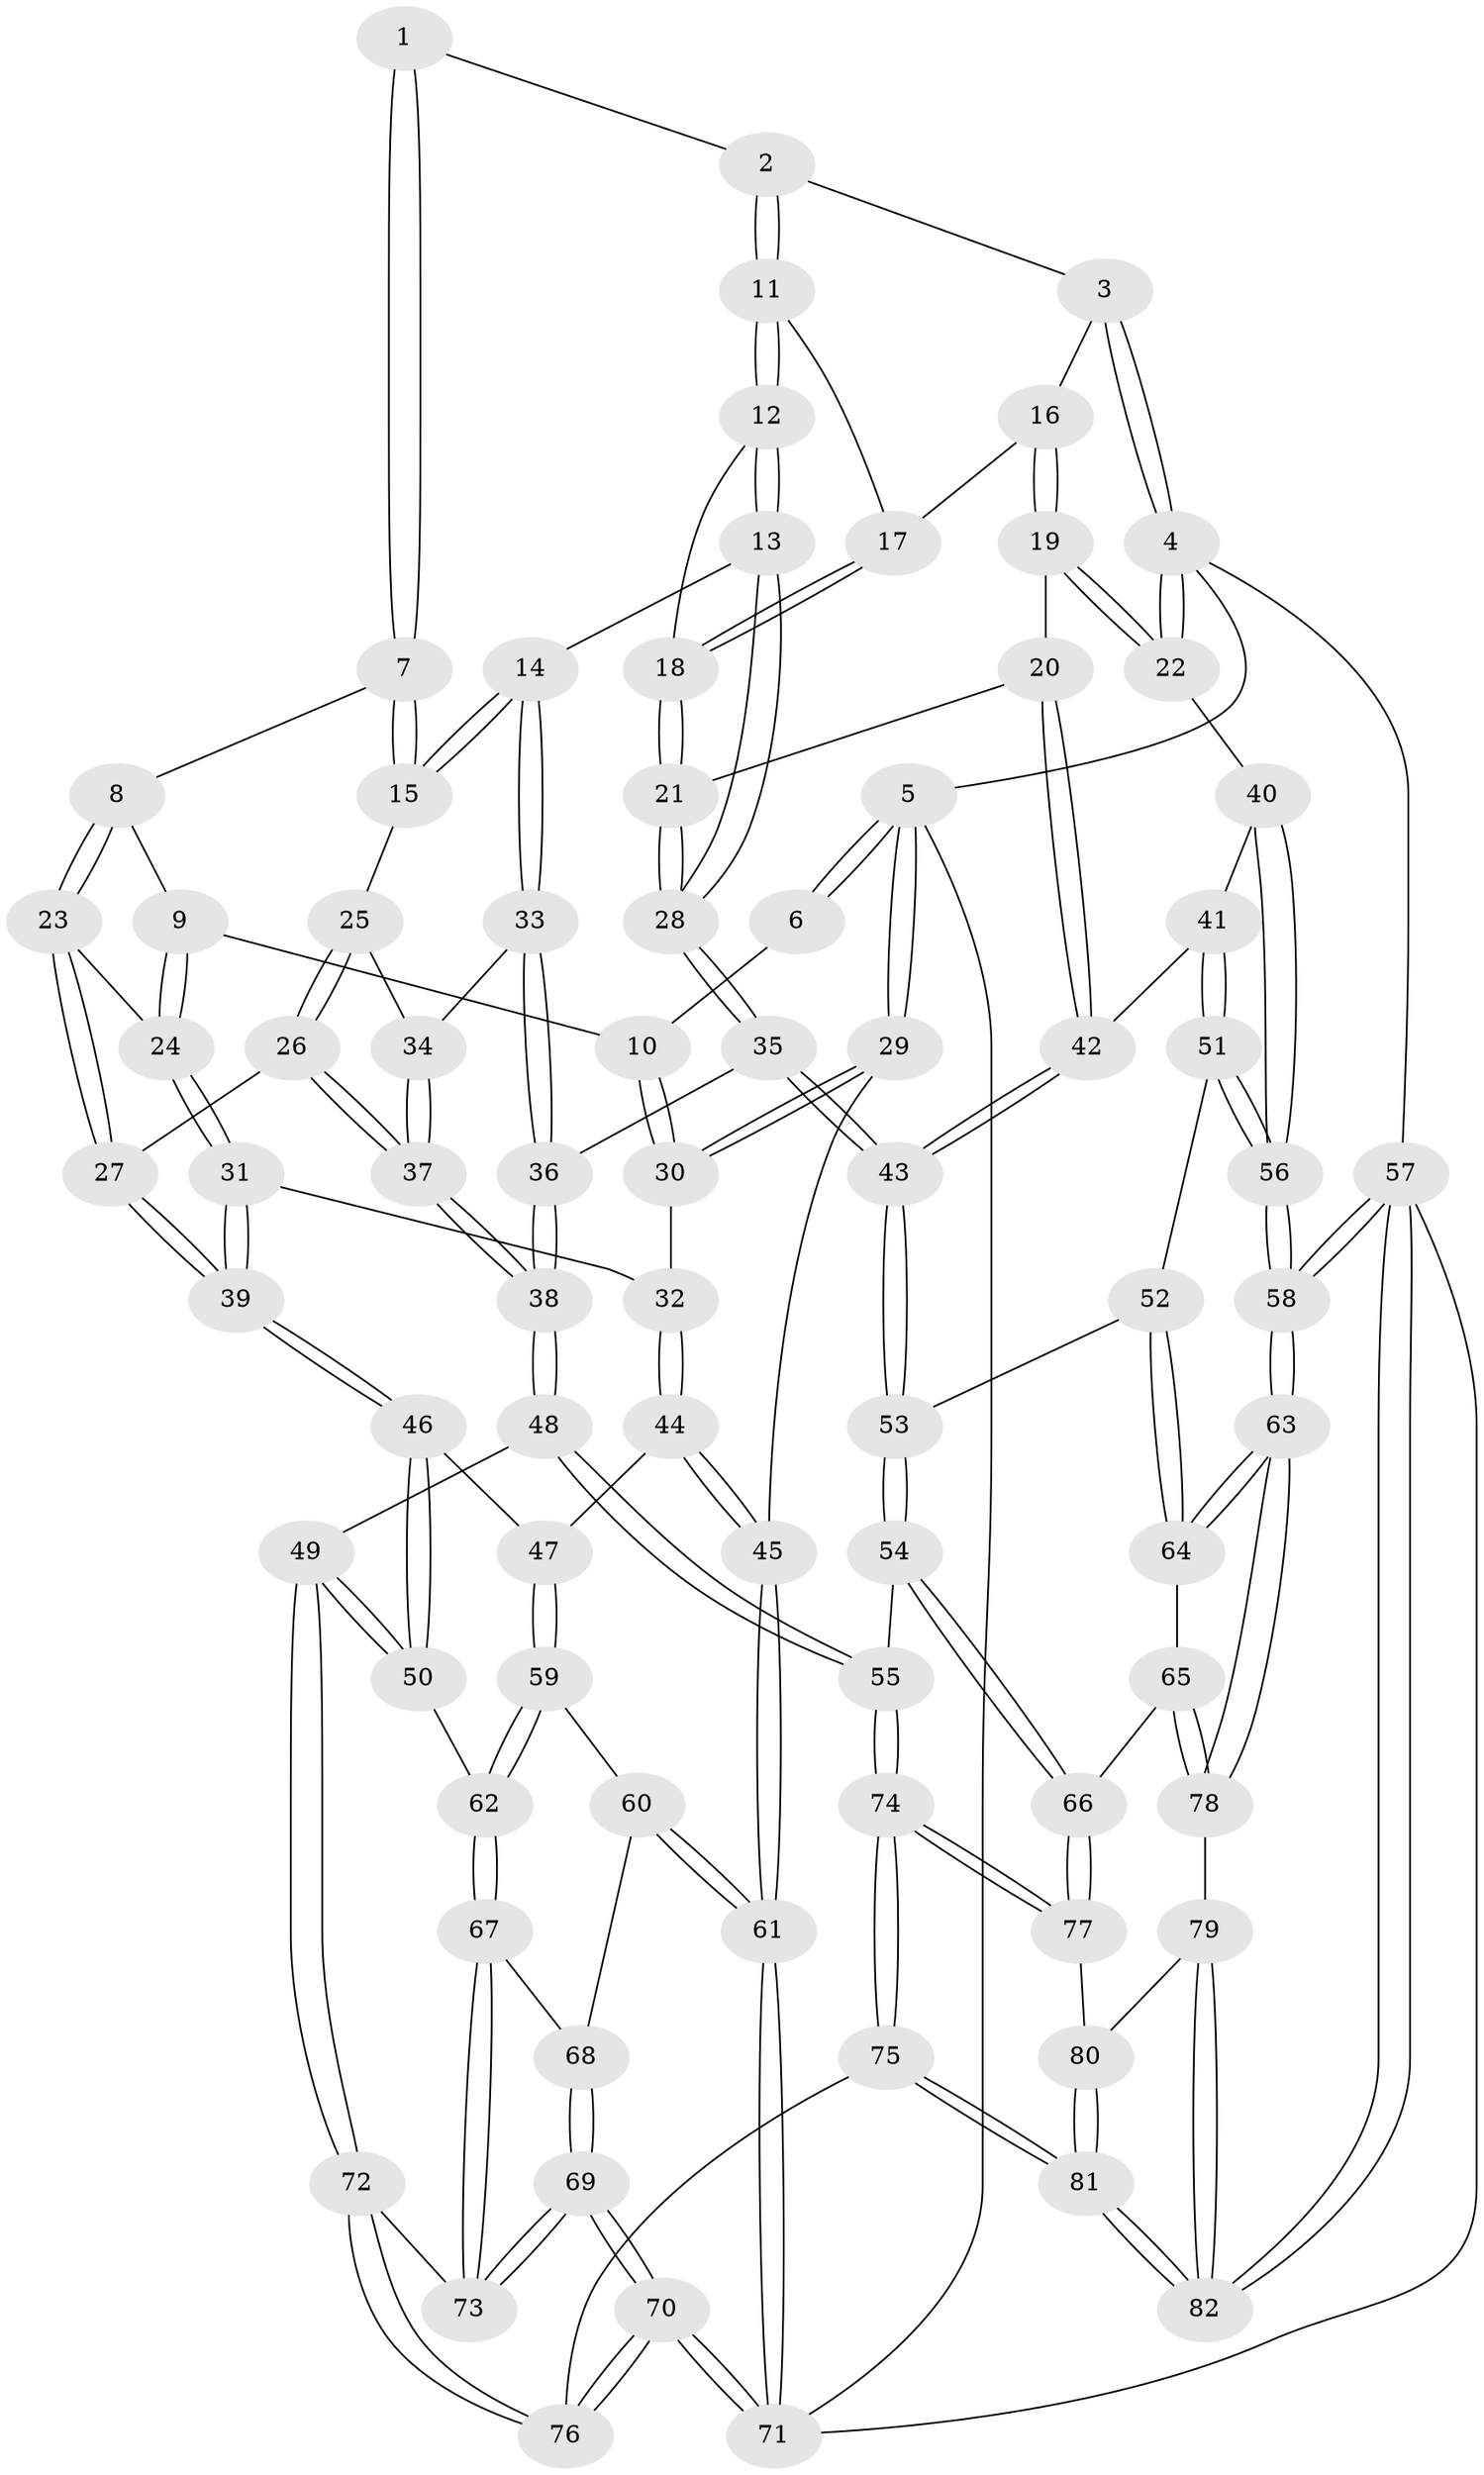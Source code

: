 // Generated by graph-tools (version 1.1) at 2025/38/03/09/25 02:38:35]
// undirected, 82 vertices, 202 edges
graph export_dot {
graph [start="1"]
  node [color=gray90,style=filled];
  1 [pos="+0.4527859889722178+0"];
  2 [pos="+0.5423520403944457+0"];
  3 [pos="+0.7004728889355665+0"];
  4 [pos="+1+0"];
  5 [pos="+0+0"];
  6 [pos="+0.17727171936988503+0"];
  7 [pos="+0.3594718070528833+0.19441662681031113"];
  8 [pos="+0.3553200087009715+0.19595929991543842"];
  9 [pos="+0.21272725033054882+0.20087775921704543"];
  10 [pos="+0.14183694919003603+0.17190806303014397"];
  11 [pos="+0.5714007355397231+0.1689468319161186"];
  12 [pos="+0.570355300855671+0.19340697836376497"];
  13 [pos="+0.5293061244297196+0.2688219747697745"];
  14 [pos="+0.52524879114624+0.2705916013349164"];
  15 [pos="+0.38808285995056957+0.22615035692660956"];
  16 [pos="+0.8016314329146258+0.17297860258902914"];
  17 [pos="+0.7658434204535357+0.19036908166908462"];
  18 [pos="+0.6811681844904592+0.25305988965413545"];
  19 [pos="+0.8450044667447734+0.21032132360100764"];
  20 [pos="+0.800631284082967+0.34216495687651205"];
  21 [pos="+0.6817333170307563+0.3501992765814417"];
  22 [pos="+1+0.20893701079566035"];
  23 [pos="+0.282916737617586+0.3486291323348493"];
  24 [pos="+0.26361765326145775+0.34144471916843"];
  25 [pos="+0.3861716008206472+0.3090891796087414"];
  26 [pos="+0.3315233814783435+0.39251998101178404"];
  27 [pos="+0.3255162513539492+0.39342031260188975"];
  28 [pos="+0.647406290439484+0.3776845144197804"];
  29 [pos="+0+0.23759152913216075"];
  30 [pos="+0.07446098329996557+0.23580928867269796"];
  31 [pos="+0.1515305254919491+0.37030450441339396"];
  32 [pos="+0.12385265177986375+0.3672677133681397"];
  33 [pos="+0.510310034630753+0.2968753010116283"];
  34 [pos="+0.46572295345564657+0.34473570780114643"];
  35 [pos="+0.6454373683058914+0.385823055047294"];
  36 [pos="+0.5472074753165151+0.45689996978173675"];
  37 [pos="+0.43954823721864095+0.4273474059203268"];
  38 [pos="+0.4986031963093048+0.5110102823974406"];
  39 [pos="+0.2748034869677701+0.49082019945003313"];
  40 [pos="+1+0.35601810930785527"];
  41 [pos="+0.9302927516323537+0.42382589547630917"];
  42 [pos="+0.8453376050712467+0.4228247376137089"];
  43 [pos="+0.7546088453929759+0.5608874136704886"];
  44 [pos="+0.047197444516738095+0.5305506733848973"];
  45 [pos="+0+0.54783424918195"];
  46 [pos="+0.2654842856438448+0.5544480491047408"];
  47 [pos="+0.05796635282691318+0.5370322117967462"];
  48 [pos="+0.49428415163544137+0.6387013710832089"];
  49 [pos="+0.4301430119051417+0.6639437861009283"];
  50 [pos="+0.3373375287429607+0.638640855550326"];
  51 [pos="+0.9008326164198999+0.6230589040897073"];
  52 [pos="+0.8982136683993823+0.6246358287391809"];
  53 [pos="+0.7514335488149888+0.5888192095329571"];
  54 [pos="+0.7226115063547914+0.6150540558965016"];
  55 [pos="+0.5954244230976873+0.6719967421586421"];
  56 [pos="+1+0.5177574579946772"];
  57 [pos="+1+1"];
  58 [pos="+1+0.8373659068943314"];
  59 [pos="+0.11800074949807293+0.6964262840552766"];
  60 [pos="+0.11035032964697929+0.7187062112800332"];
  61 [pos="+0+1"];
  62 [pos="+0.27388084531393275+0.6851343098538137"];
  63 [pos="+1+0.8121246270803812"];
  64 [pos="+0.9135468443058296+0.684508606277135"];
  65 [pos="+0.8570469135175521+0.8022354167374806"];
  66 [pos="+0.8410739375714947+0.8124376331844346"];
  67 [pos="+0.2262108420350826+0.776022400392695"];
  68 [pos="+0.14283657569293534+0.7516212330299885"];
  69 [pos="+0.19073927828581438+0.9991868782763713"];
  70 [pos="+0.1249202954929499+1"];
  71 [pos="+0+1"];
  72 [pos="+0.42184822318820486+0.703274209282154"];
  73 [pos="+0.2047378622995823+0.9641266512662509"];
  74 [pos="+0.6714600370510024+0.928227711968992"];
  75 [pos="+0.6341163674604238+1"];
  76 [pos="+0.45890121236439146+1"];
  77 [pos="+0.8362905167030497+0.822525005774123"];
  78 [pos="+1+0.8128328290454513"];
  79 [pos="+0.9260175633099478+0.89820674013856"];
  80 [pos="+0.8995098931859835+0.8951123970010851"];
  81 [pos="+0.7628546423978637+1"];
  82 [pos="+1+1"];
  1 -- 2;
  1 -- 7;
  1 -- 7;
  2 -- 3;
  2 -- 11;
  2 -- 11;
  3 -- 4;
  3 -- 4;
  3 -- 16;
  4 -- 5;
  4 -- 22;
  4 -- 22;
  4 -- 57;
  5 -- 6;
  5 -- 6;
  5 -- 29;
  5 -- 29;
  5 -- 71;
  6 -- 10;
  7 -- 8;
  7 -- 15;
  7 -- 15;
  8 -- 9;
  8 -- 23;
  8 -- 23;
  9 -- 10;
  9 -- 24;
  9 -- 24;
  10 -- 30;
  10 -- 30;
  11 -- 12;
  11 -- 12;
  11 -- 17;
  12 -- 13;
  12 -- 13;
  12 -- 18;
  13 -- 14;
  13 -- 28;
  13 -- 28;
  14 -- 15;
  14 -- 15;
  14 -- 33;
  14 -- 33;
  15 -- 25;
  16 -- 17;
  16 -- 19;
  16 -- 19;
  17 -- 18;
  17 -- 18;
  18 -- 21;
  18 -- 21;
  19 -- 20;
  19 -- 22;
  19 -- 22;
  20 -- 21;
  20 -- 42;
  20 -- 42;
  21 -- 28;
  21 -- 28;
  22 -- 40;
  23 -- 24;
  23 -- 27;
  23 -- 27;
  24 -- 31;
  24 -- 31;
  25 -- 26;
  25 -- 26;
  25 -- 34;
  26 -- 27;
  26 -- 37;
  26 -- 37;
  27 -- 39;
  27 -- 39;
  28 -- 35;
  28 -- 35;
  29 -- 30;
  29 -- 30;
  29 -- 45;
  30 -- 32;
  31 -- 32;
  31 -- 39;
  31 -- 39;
  32 -- 44;
  32 -- 44;
  33 -- 34;
  33 -- 36;
  33 -- 36;
  34 -- 37;
  34 -- 37;
  35 -- 36;
  35 -- 43;
  35 -- 43;
  36 -- 38;
  36 -- 38;
  37 -- 38;
  37 -- 38;
  38 -- 48;
  38 -- 48;
  39 -- 46;
  39 -- 46;
  40 -- 41;
  40 -- 56;
  40 -- 56;
  41 -- 42;
  41 -- 51;
  41 -- 51;
  42 -- 43;
  42 -- 43;
  43 -- 53;
  43 -- 53;
  44 -- 45;
  44 -- 45;
  44 -- 47;
  45 -- 61;
  45 -- 61;
  46 -- 47;
  46 -- 50;
  46 -- 50;
  47 -- 59;
  47 -- 59;
  48 -- 49;
  48 -- 55;
  48 -- 55;
  49 -- 50;
  49 -- 50;
  49 -- 72;
  49 -- 72;
  50 -- 62;
  51 -- 52;
  51 -- 56;
  51 -- 56;
  52 -- 53;
  52 -- 64;
  52 -- 64;
  53 -- 54;
  53 -- 54;
  54 -- 55;
  54 -- 66;
  54 -- 66;
  55 -- 74;
  55 -- 74;
  56 -- 58;
  56 -- 58;
  57 -- 58;
  57 -- 58;
  57 -- 82;
  57 -- 82;
  57 -- 71;
  58 -- 63;
  58 -- 63;
  59 -- 60;
  59 -- 62;
  59 -- 62;
  60 -- 61;
  60 -- 61;
  60 -- 68;
  61 -- 71;
  61 -- 71;
  62 -- 67;
  62 -- 67;
  63 -- 64;
  63 -- 64;
  63 -- 78;
  63 -- 78;
  64 -- 65;
  65 -- 66;
  65 -- 78;
  65 -- 78;
  66 -- 77;
  66 -- 77;
  67 -- 68;
  67 -- 73;
  67 -- 73;
  68 -- 69;
  68 -- 69;
  69 -- 70;
  69 -- 70;
  69 -- 73;
  69 -- 73;
  70 -- 71;
  70 -- 71;
  70 -- 76;
  70 -- 76;
  72 -- 73;
  72 -- 76;
  72 -- 76;
  74 -- 75;
  74 -- 75;
  74 -- 77;
  74 -- 77;
  75 -- 76;
  75 -- 81;
  75 -- 81;
  77 -- 80;
  78 -- 79;
  79 -- 80;
  79 -- 82;
  79 -- 82;
  80 -- 81;
  80 -- 81;
  81 -- 82;
  81 -- 82;
}
